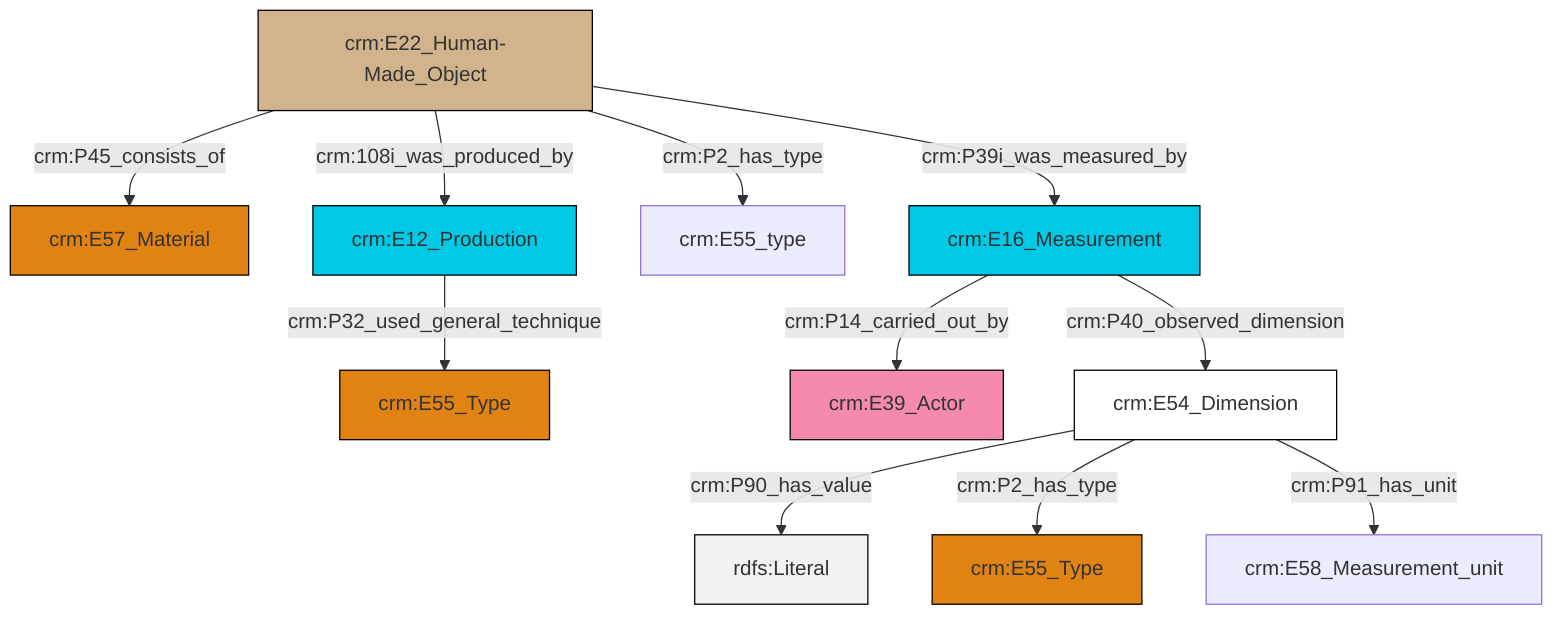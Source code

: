 graph TD
classDef Literal fill:#f2f2f2,stroke:#000000;
classDef CRM_Entity fill:#FFFFFF,stroke:#000000;
classDef Temporal_Entity fill:#00C9E6, stroke:#000000;
classDef Type fill:#E18312, stroke:#000000;
classDef Time-Span fill:#2C9C91, stroke:#000000;
classDef Appellation fill:#FFEB7F, stroke:#000000;
classDef Place fill:#008836, stroke:#000000;
classDef Persistent_Item fill:#B266B2, stroke:#000000;
classDef Conceptual_Object fill:#FFD700, stroke:#000000;
classDef Physical_Thing fill:#D2B48C, stroke:#000000;
classDef Actor fill:#f58aad, stroke:#000000;
classDef PC_Classes fill:#4ce600, stroke:#000000;
classDef Multi fill:#cccccc,stroke:#000000;

0["crm:E22_Human-Made_Object"]:::Physical_Thing -->|crm:P45_consists_of| 1["crm:E57_Material"]:::Type
2["crm:E12_Production"]:::Temporal_Entity -->|crm:P32_used_general_technique| 3["crm:E55_Type"]:::Type
0["crm:E22_Human-Made_Object"]:::Physical_Thing -->|crm:108i_was_produced_by| 2["crm:E12_Production"]:::Temporal_Entity
0["crm:E22_Human-Made_Object"]:::Physical_Thing -->|crm:P2_has_type| 6["crm:E55_type"]:::Default
8["crm:E16_Measurement"]:::Temporal_Entity -->|crm:P14_carried_out_by| 10["crm:E39_Actor"]:::Actor
12["crm:E54_Dimension"]:::CRM_Entity -->|crm:P90_has_value| 14[rdfs:Literal]:::Literal
12["crm:E54_Dimension"]:::CRM_Entity -->|crm:P2_has_type| 15["crm:E55_Type"]:::Type
0["crm:E22_Human-Made_Object"]:::Physical_Thing -->|crm:P39i_was_measured_by| 8["crm:E16_Measurement"]:::Temporal_Entity
8["crm:E16_Measurement"]:::Temporal_Entity -->|crm:P40_observed_dimension| 12["crm:E54_Dimension"]:::CRM_Entity
12["crm:E54_Dimension"]:::CRM_Entity -->|crm:P91_has_unit| 4["crm:E58_Measurement_unit"]:::Default